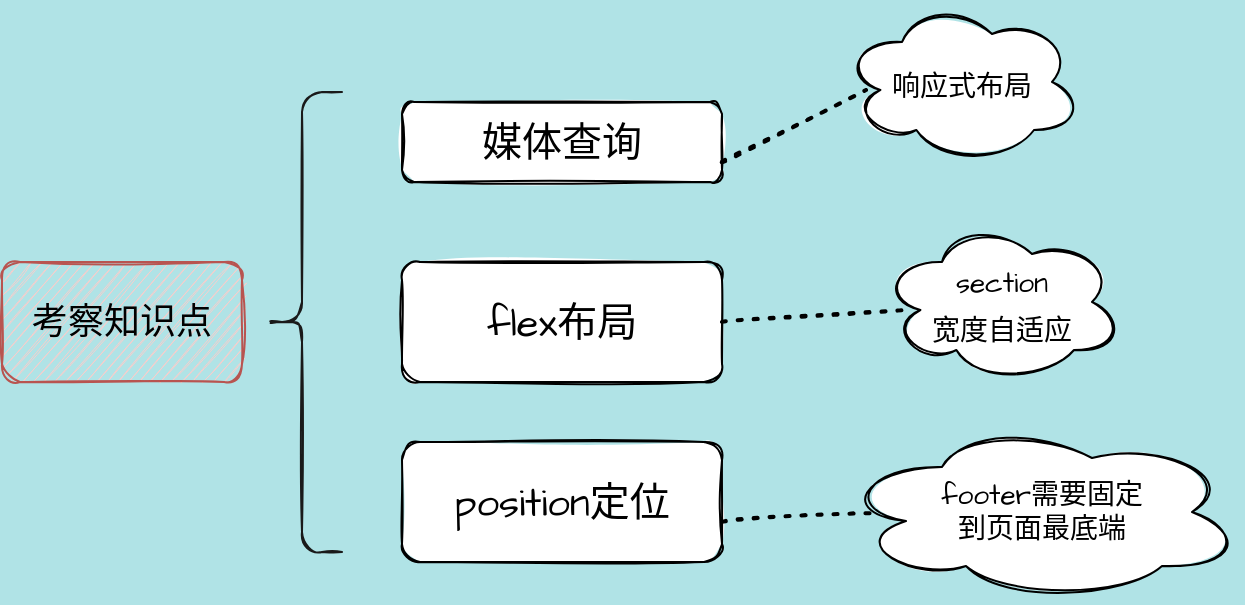 <mxfile version="20.2.0" type="github">
  <diagram id="ceDLgtx6U27CSiE52Spv" name="第 1 页">
    <mxGraphModel dx="757" dy="491" grid="1" gridSize="10" guides="1" tooltips="1" connect="1" arrows="1" fold="1" page="1" pageScale="1" pageWidth="827" pageHeight="1169" background="#B0E3E6" math="0" shadow="0">
      <root>
        <mxCell id="0" />
        <mxCell id="1" parent="0" />
        <mxCell id="qH7-m2q8fvSFPMJAMwVf-1" value="&lt;font style=&quot;font-size: 18px;&quot;&gt;考察知识点&lt;/font&gt;" style="rounded=1;whiteSpace=wrap;html=1;strokeColor=#b85450;fillColor=#f8cecc;sketch=1;" vertex="1" parent="1">
          <mxGeometry x="70" y="220" width="120" height="60" as="geometry" />
        </mxCell>
        <mxCell id="qH7-m2q8fvSFPMJAMwVf-2" value="" style="shape=curlyBracket;whiteSpace=wrap;html=1;rounded=1;fontSize=18;fontColor=#1A1A1A;strokeColor=#1A1A1A;fillColor=#F08E81;sketch=1;" vertex="1" parent="1">
          <mxGeometry x="200" y="135" width="40" height="230" as="geometry" />
        </mxCell>
        <mxCell id="qH7-m2q8fvSFPMJAMwVf-3" value="flex布局" style="rounded=1;whiteSpace=wrap;html=1;sketch=1;hachureGap=4;fontFamily=Architects Daughter;fontSource=https%3A%2F%2Ffonts.googleapis.com%2Fcss%3Ffamily%3DArchitects%2BDaughter;fontSize=20;" vertex="1" parent="1">
          <mxGeometry x="270" y="220" width="160" height="60" as="geometry" />
        </mxCell>
        <mxCell id="qH7-m2q8fvSFPMJAMwVf-4" value="媒体查询" style="rounded=1;whiteSpace=wrap;html=1;sketch=1;hachureGap=4;fontFamily=Architects Daughter;fontSource=https%3A%2F%2Ffonts.googleapis.com%2Fcss%3Ffamily%3DArchitects%2BDaughter;fontSize=20;" vertex="1" parent="1">
          <mxGeometry x="270" y="140" width="160" height="40" as="geometry" />
        </mxCell>
        <mxCell id="qH7-m2q8fvSFPMJAMwVf-5" value="position定位" style="rounded=1;whiteSpace=wrap;html=1;sketch=1;hachureGap=4;fontFamily=Architects Daughter;fontSource=https%3A%2F%2Ffonts.googleapis.com%2Fcss%3Ffamily%3DArchitects%2BDaughter;fontSize=20;" vertex="1" parent="1">
          <mxGeometry x="270" y="310" width="160" height="60" as="geometry" />
        </mxCell>
        <mxCell id="qH7-m2q8fvSFPMJAMwVf-7" value="&lt;font style=&quot;font-size: 14px;&quot;&gt;响应式布局&lt;/font&gt;" style="ellipse;shape=cloud;whiteSpace=wrap;html=1;rounded=1;sketch=1;hachureGap=4;fontFamily=Architects Daughter;fontSource=https%3A%2F%2Ffonts.googleapis.com%2Fcss%3Ffamily%3DArchitects%2BDaughter;fontSize=20;" vertex="1" parent="1">
          <mxGeometry x="490" y="90" width="120" height="80" as="geometry" />
        </mxCell>
        <mxCell id="qH7-m2q8fvSFPMJAMwVf-8" value="" style="endArrow=none;dashed=1;html=1;dashPattern=1 3;strokeWidth=2;rounded=1;sketch=1;hachureGap=4;fontFamily=Architects Daughter;fontSource=https%3A%2F%2Ffonts.googleapis.com%2Fcss%3Ffamily%3DArchitects%2BDaughter;fontSize=14;startSize=14;endSize=14;sourcePerimeterSpacing=8;targetPerimeterSpacing=8;curved=1;entryX=0.1;entryY=0.55;entryDx=0;entryDy=0;entryPerimeter=0;" edge="1" parent="1" target="qH7-m2q8fvSFPMJAMwVf-7">
          <mxGeometry width="50" height="50" relative="1" as="geometry">
            <mxPoint x="430" y="170" as="sourcePoint" />
            <mxPoint x="480" y="120" as="targetPoint" />
          </mxGeometry>
        </mxCell>
        <mxCell id="qH7-m2q8fvSFPMJAMwVf-9" value="&lt;font style=&quot;font-size: 14px;&quot;&gt;section&lt;br&gt;宽度自适应&lt;/font&gt;" style="ellipse;shape=cloud;whiteSpace=wrap;html=1;rounded=1;sketch=1;hachureGap=4;fontFamily=Architects Daughter;fontSource=https%3A%2F%2Ffonts.googleapis.com%2Fcss%3Ffamily%3DArchitects%2BDaughter;fontSize=20;" vertex="1" parent="1">
          <mxGeometry x="510" y="200" width="120" height="80" as="geometry" />
        </mxCell>
        <mxCell id="qH7-m2q8fvSFPMJAMwVf-10" value="" style="endArrow=none;dashed=1;html=1;dashPattern=1 3;strokeWidth=2;rounded=1;sketch=1;hachureGap=4;fontFamily=Architects Daughter;fontSource=https%3A%2F%2Ffonts.googleapis.com%2Fcss%3Ffamily%3DArchitects%2BDaughter;fontSize=14;startSize=14;endSize=14;sourcePerimeterSpacing=8;targetPerimeterSpacing=8;curved=1;entryX=0.1;entryY=0.55;entryDx=0;entryDy=0;entryPerimeter=0;exitX=1;exitY=0.5;exitDx=0;exitDy=0;" edge="1" parent="1" target="qH7-m2q8fvSFPMJAMwVf-9" source="qH7-m2q8fvSFPMJAMwVf-3">
          <mxGeometry width="50" height="50" relative="1" as="geometry">
            <mxPoint x="450" y="280" as="sourcePoint" />
            <mxPoint x="500" y="230" as="targetPoint" />
          </mxGeometry>
        </mxCell>
        <mxCell id="qH7-m2q8fvSFPMJAMwVf-11" value="footer需要固定&lt;br&gt;到页面最底端" style="ellipse;shape=cloud;whiteSpace=wrap;html=1;rounded=1;sketch=1;hachureGap=4;fontFamily=Architects Daughter;fontSource=https%3A%2F%2Ffonts.googleapis.com%2Fcss%3Ffamily%3DArchitects%2BDaughter;fontSize=14;" vertex="1" parent="1">
          <mxGeometry x="490" y="300" width="200" height="90" as="geometry" />
        </mxCell>
        <mxCell id="qH7-m2q8fvSFPMJAMwVf-12" value="" style="endArrow=none;dashed=1;html=1;dashPattern=1 3;strokeWidth=2;rounded=1;sketch=1;hachureGap=4;fontFamily=Architects Daughter;fontSource=https%3A%2F%2Ffonts.googleapis.com%2Fcss%3Ffamily%3DArchitects%2BDaughter;fontSize=14;startSize=14;endSize=14;sourcePerimeterSpacing=8;targetPerimeterSpacing=8;curved=1;entryX=0.075;entryY=0.506;entryDx=0;entryDy=0;entryPerimeter=0;" edge="1" parent="1" target="qH7-m2q8fvSFPMJAMwVf-11">
          <mxGeometry width="50" height="50" relative="1" as="geometry">
            <mxPoint x="430" y="350" as="sourcePoint" />
            <mxPoint x="480" y="300" as="targetPoint" />
          </mxGeometry>
        </mxCell>
      </root>
    </mxGraphModel>
  </diagram>
</mxfile>
